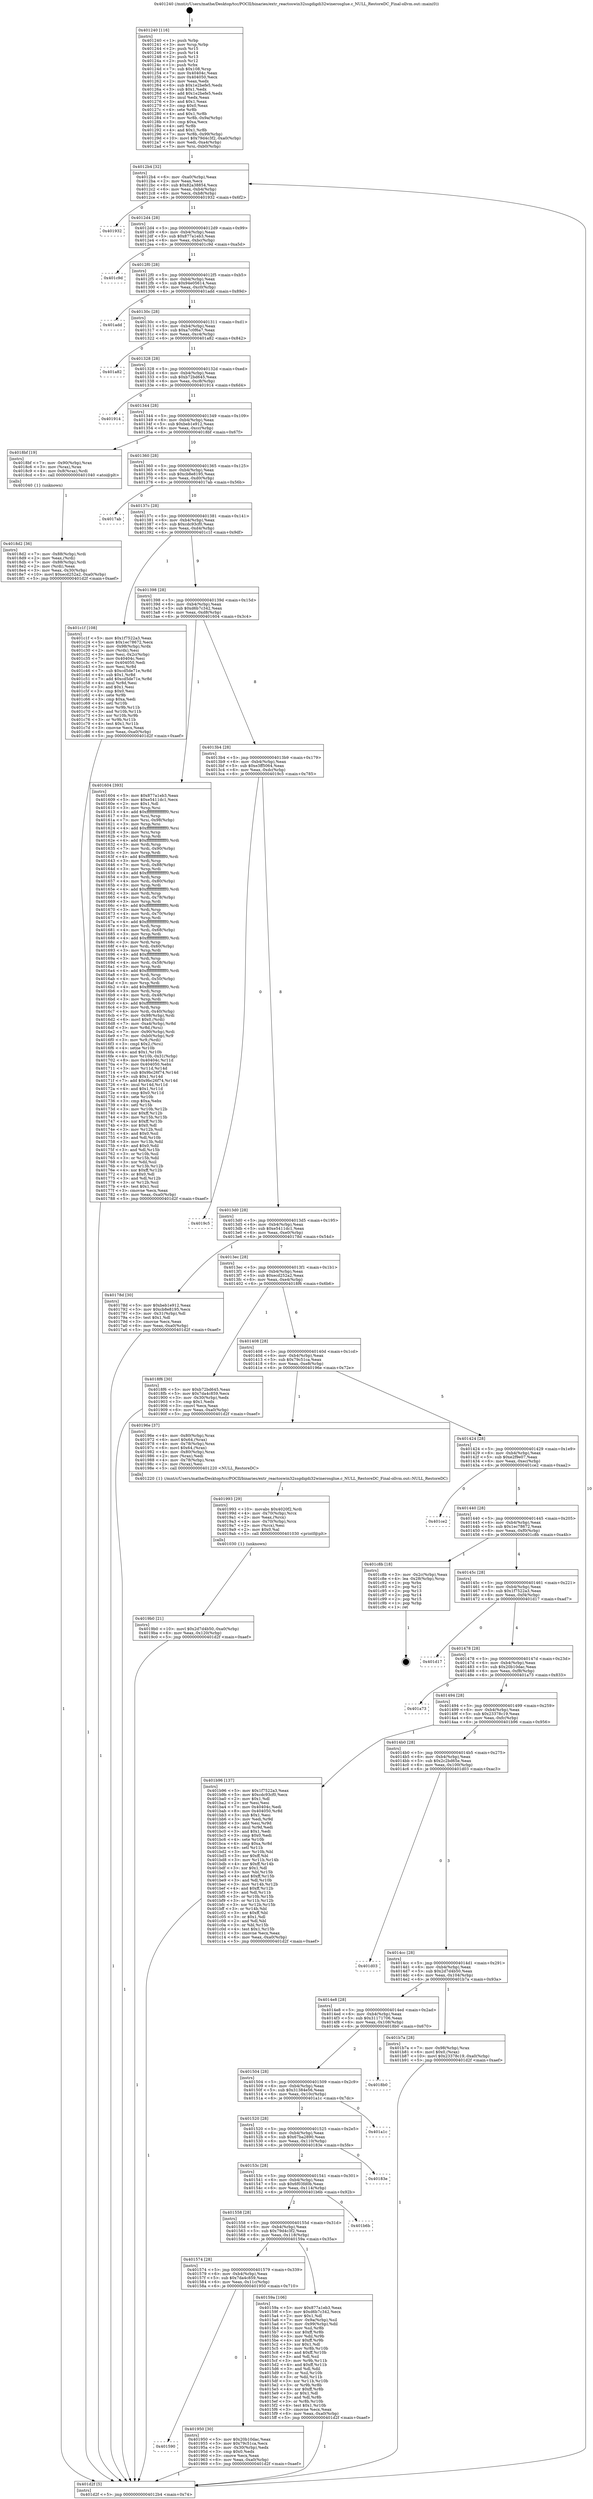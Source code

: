 digraph "0x401240" {
  label = "0x401240 (/mnt/c/Users/mathe/Desktop/tcc/POCII/binaries/extr_reactoswin32ssgdigdi32winerosglue.c_NULL_RestoreDC_Final-ollvm.out::main(0))"
  labelloc = "t"
  node[shape=record]

  Entry [label="",width=0.3,height=0.3,shape=circle,fillcolor=black,style=filled]
  "0x4012b4" [label="{
     0x4012b4 [32]\l
     | [instrs]\l
     &nbsp;&nbsp;0x4012b4 \<+6\>: mov -0xa0(%rbp),%eax\l
     &nbsp;&nbsp;0x4012ba \<+2\>: mov %eax,%ecx\l
     &nbsp;&nbsp;0x4012bc \<+6\>: sub $0x82a38854,%ecx\l
     &nbsp;&nbsp;0x4012c2 \<+6\>: mov %eax,-0xb4(%rbp)\l
     &nbsp;&nbsp;0x4012c8 \<+6\>: mov %ecx,-0xb8(%rbp)\l
     &nbsp;&nbsp;0x4012ce \<+6\>: je 0000000000401932 \<main+0x6f2\>\l
  }"]
  "0x401932" [label="{
     0x401932\l
  }", style=dashed]
  "0x4012d4" [label="{
     0x4012d4 [28]\l
     | [instrs]\l
     &nbsp;&nbsp;0x4012d4 \<+5\>: jmp 00000000004012d9 \<main+0x99\>\l
     &nbsp;&nbsp;0x4012d9 \<+6\>: mov -0xb4(%rbp),%eax\l
     &nbsp;&nbsp;0x4012df \<+5\>: sub $0x877a1eb3,%eax\l
     &nbsp;&nbsp;0x4012e4 \<+6\>: mov %eax,-0xbc(%rbp)\l
     &nbsp;&nbsp;0x4012ea \<+6\>: je 0000000000401c9d \<main+0xa5d\>\l
  }"]
  Exit [label="",width=0.3,height=0.3,shape=circle,fillcolor=black,style=filled,peripheries=2]
  "0x401c9d" [label="{
     0x401c9d\l
  }", style=dashed]
  "0x4012f0" [label="{
     0x4012f0 [28]\l
     | [instrs]\l
     &nbsp;&nbsp;0x4012f0 \<+5\>: jmp 00000000004012f5 \<main+0xb5\>\l
     &nbsp;&nbsp;0x4012f5 \<+6\>: mov -0xb4(%rbp),%eax\l
     &nbsp;&nbsp;0x4012fb \<+5\>: sub $0x94e05614,%eax\l
     &nbsp;&nbsp;0x401300 \<+6\>: mov %eax,-0xc0(%rbp)\l
     &nbsp;&nbsp;0x401306 \<+6\>: je 0000000000401add \<main+0x89d\>\l
  }"]
  "0x4019b0" [label="{
     0x4019b0 [21]\l
     | [instrs]\l
     &nbsp;&nbsp;0x4019b0 \<+10\>: movl $0x2d7d4b50,-0xa0(%rbp)\l
     &nbsp;&nbsp;0x4019ba \<+6\>: mov %eax,-0x120(%rbp)\l
     &nbsp;&nbsp;0x4019c0 \<+5\>: jmp 0000000000401d2f \<main+0xaef\>\l
  }"]
  "0x401add" [label="{
     0x401add\l
  }", style=dashed]
  "0x40130c" [label="{
     0x40130c [28]\l
     | [instrs]\l
     &nbsp;&nbsp;0x40130c \<+5\>: jmp 0000000000401311 \<main+0xd1\>\l
     &nbsp;&nbsp;0x401311 \<+6\>: mov -0xb4(%rbp),%eax\l
     &nbsp;&nbsp;0x401317 \<+5\>: sub $0xa7c0f6a7,%eax\l
     &nbsp;&nbsp;0x40131c \<+6\>: mov %eax,-0xc4(%rbp)\l
     &nbsp;&nbsp;0x401322 \<+6\>: je 0000000000401a82 \<main+0x842\>\l
  }"]
  "0x401993" [label="{
     0x401993 [29]\l
     | [instrs]\l
     &nbsp;&nbsp;0x401993 \<+10\>: movabs $0x4020f2,%rdi\l
     &nbsp;&nbsp;0x40199d \<+4\>: mov -0x70(%rbp),%rcx\l
     &nbsp;&nbsp;0x4019a1 \<+2\>: mov %eax,(%rcx)\l
     &nbsp;&nbsp;0x4019a3 \<+4\>: mov -0x70(%rbp),%rcx\l
     &nbsp;&nbsp;0x4019a7 \<+2\>: mov (%rcx),%esi\l
     &nbsp;&nbsp;0x4019a9 \<+2\>: mov $0x0,%al\l
     &nbsp;&nbsp;0x4019ab \<+5\>: call 0000000000401030 \<printf@plt\>\l
     | [calls]\l
     &nbsp;&nbsp;0x401030 \{1\} (unknown)\l
  }"]
  "0x401a82" [label="{
     0x401a82\l
  }", style=dashed]
  "0x401328" [label="{
     0x401328 [28]\l
     | [instrs]\l
     &nbsp;&nbsp;0x401328 \<+5\>: jmp 000000000040132d \<main+0xed\>\l
     &nbsp;&nbsp;0x40132d \<+6\>: mov -0xb4(%rbp),%eax\l
     &nbsp;&nbsp;0x401333 \<+5\>: sub $0xb72bd645,%eax\l
     &nbsp;&nbsp;0x401338 \<+6\>: mov %eax,-0xc8(%rbp)\l
     &nbsp;&nbsp;0x40133e \<+6\>: je 0000000000401914 \<main+0x6d4\>\l
  }"]
  "0x401590" [label="{
     0x401590\l
  }", style=dashed]
  "0x401914" [label="{
     0x401914\l
  }", style=dashed]
  "0x401344" [label="{
     0x401344 [28]\l
     | [instrs]\l
     &nbsp;&nbsp;0x401344 \<+5\>: jmp 0000000000401349 \<main+0x109\>\l
     &nbsp;&nbsp;0x401349 \<+6\>: mov -0xb4(%rbp),%eax\l
     &nbsp;&nbsp;0x40134f \<+5\>: sub $0xbeb1e912,%eax\l
     &nbsp;&nbsp;0x401354 \<+6\>: mov %eax,-0xcc(%rbp)\l
     &nbsp;&nbsp;0x40135a \<+6\>: je 00000000004018bf \<main+0x67f\>\l
  }"]
  "0x401950" [label="{
     0x401950 [30]\l
     | [instrs]\l
     &nbsp;&nbsp;0x401950 \<+5\>: mov $0x20b10dac,%eax\l
     &nbsp;&nbsp;0x401955 \<+5\>: mov $0x79c51ca,%ecx\l
     &nbsp;&nbsp;0x40195a \<+3\>: mov -0x30(%rbp),%edx\l
     &nbsp;&nbsp;0x40195d \<+3\>: cmp $0x0,%edx\l
     &nbsp;&nbsp;0x401960 \<+3\>: cmove %ecx,%eax\l
     &nbsp;&nbsp;0x401963 \<+6\>: mov %eax,-0xa0(%rbp)\l
     &nbsp;&nbsp;0x401969 \<+5\>: jmp 0000000000401d2f \<main+0xaef\>\l
  }"]
  "0x4018bf" [label="{
     0x4018bf [19]\l
     | [instrs]\l
     &nbsp;&nbsp;0x4018bf \<+7\>: mov -0x90(%rbp),%rax\l
     &nbsp;&nbsp;0x4018c6 \<+3\>: mov (%rax),%rax\l
     &nbsp;&nbsp;0x4018c9 \<+4\>: mov 0x8(%rax),%rdi\l
     &nbsp;&nbsp;0x4018cd \<+5\>: call 0000000000401040 \<atoi@plt\>\l
     | [calls]\l
     &nbsp;&nbsp;0x401040 \{1\} (unknown)\l
  }"]
  "0x401360" [label="{
     0x401360 [28]\l
     | [instrs]\l
     &nbsp;&nbsp;0x401360 \<+5\>: jmp 0000000000401365 \<main+0x125\>\l
     &nbsp;&nbsp;0x401365 \<+6\>: mov -0xb4(%rbp),%eax\l
     &nbsp;&nbsp;0x40136b \<+5\>: sub $0xcb8e8195,%eax\l
     &nbsp;&nbsp;0x401370 \<+6\>: mov %eax,-0xd0(%rbp)\l
     &nbsp;&nbsp;0x401376 \<+6\>: je 00000000004017ab \<main+0x56b\>\l
  }"]
  "0x4018d2" [label="{
     0x4018d2 [36]\l
     | [instrs]\l
     &nbsp;&nbsp;0x4018d2 \<+7\>: mov -0x88(%rbp),%rdi\l
     &nbsp;&nbsp;0x4018d9 \<+2\>: mov %eax,(%rdi)\l
     &nbsp;&nbsp;0x4018db \<+7\>: mov -0x88(%rbp),%rdi\l
     &nbsp;&nbsp;0x4018e2 \<+2\>: mov (%rdi),%eax\l
     &nbsp;&nbsp;0x4018e4 \<+3\>: mov %eax,-0x30(%rbp)\l
     &nbsp;&nbsp;0x4018e7 \<+10\>: movl $0xecd252a2,-0xa0(%rbp)\l
     &nbsp;&nbsp;0x4018f1 \<+5\>: jmp 0000000000401d2f \<main+0xaef\>\l
  }"]
  "0x4017ab" [label="{
     0x4017ab\l
  }", style=dashed]
  "0x40137c" [label="{
     0x40137c [28]\l
     | [instrs]\l
     &nbsp;&nbsp;0x40137c \<+5\>: jmp 0000000000401381 \<main+0x141\>\l
     &nbsp;&nbsp;0x401381 \<+6\>: mov -0xb4(%rbp),%eax\l
     &nbsp;&nbsp;0x401387 \<+5\>: sub $0xcdc93cf0,%eax\l
     &nbsp;&nbsp;0x40138c \<+6\>: mov %eax,-0xd4(%rbp)\l
     &nbsp;&nbsp;0x401392 \<+6\>: je 0000000000401c1f \<main+0x9df\>\l
  }"]
  "0x401240" [label="{
     0x401240 [116]\l
     | [instrs]\l
     &nbsp;&nbsp;0x401240 \<+1\>: push %rbp\l
     &nbsp;&nbsp;0x401241 \<+3\>: mov %rsp,%rbp\l
     &nbsp;&nbsp;0x401244 \<+2\>: push %r15\l
     &nbsp;&nbsp;0x401246 \<+2\>: push %r14\l
     &nbsp;&nbsp;0x401248 \<+2\>: push %r13\l
     &nbsp;&nbsp;0x40124a \<+2\>: push %r12\l
     &nbsp;&nbsp;0x40124c \<+1\>: push %rbx\l
     &nbsp;&nbsp;0x40124d \<+7\>: sub $0x108,%rsp\l
     &nbsp;&nbsp;0x401254 \<+7\>: mov 0x40404c,%eax\l
     &nbsp;&nbsp;0x40125b \<+7\>: mov 0x404050,%ecx\l
     &nbsp;&nbsp;0x401262 \<+2\>: mov %eax,%edx\l
     &nbsp;&nbsp;0x401264 \<+6\>: sub $0x1e2befe5,%edx\l
     &nbsp;&nbsp;0x40126a \<+3\>: sub $0x1,%edx\l
     &nbsp;&nbsp;0x40126d \<+6\>: add $0x1e2befe5,%edx\l
     &nbsp;&nbsp;0x401273 \<+3\>: imul %edx,%eax\l
     &nbsp;&nbsp;0x401276 \<+3\>: and $0x1,%eax\l
     &nbsp;&nbsp;0x401279 \<+3\>: cmp $0x0,%eax\l
     &nbsp;&nbsp;0x40127c \<+4\>: sete %r8b\l
     &nbsp;&nbsp;0x401280 \<+4\>: and $0x1,%r8b\l
     &nbsp;&nbsp;0x401284 \<+7\>: mov %r8b,-0x9a(%rbp)\l
     &nbsp;&nbsp;0x40128b \<+3\>: cmp $0xa,%ecx\l
     &nbsp;&nbsp;0x40128e \<+4\>: setl %r8b\l
     &nbsp;&nbsp;0x401292 \<+4\>: and $0x1,%r8b\l
     &nbsp;&nbsp;0x401296 \<+7\>: mov %r8b,-0x99(%rbp)\l
     &nbsp;&nbsp;0x40129d \<+10\>: movl $0x79d4c3f2,-0xa0(%rbp)\l
     &nbsp;&nbsp;0x4012a7 \<+6\>: mov %edi,-0xa4(%rbp)\l
     &nbsp;&nbsp;0x4012ad \<+7\>: mov %rsi,-0xb0(%rbp)\l
  }"]
  "0x401c1f" [label="{
     0x401c1f [108]\l
     | [instrs]\l
     &nbsp;&nbsp;0x401c1f \<+5\>: mov $0x1f7522a3,%eax\l
     &nbsp;&nbsp;0x401c24 \<+5\>: mov $0x1ec78672,%ecx\l
     &nbsp;&nbsp;0x401c29 \<+7\>: mov -0x98(%rbp),%rdx\l
     &nbsp;&nbsp;0x401c30 \<+2\>: mov (%rdx),%esi\l
     &nbsp;&nbsp;0x401c32 \<+3\>: mov %esi,-0x2c(%rbp)\l
     &nbsp;&nbsp;0x401c35 \<+7\>: mov 0x40404c,%esi\l
     &nbsp;&nbsp;0x401c3c \<+7\>: mov 0x404050,%edi\l
     &nbsp;&nbsp;0x401c43 \<+3\>: mov %esi,%r8d\l
     &nbsp;&nbsp;0x401c46 \<+7\>: sub $0xcd5de71e,%r8d\l
     &nbsp;&nbsp;0x401c4d \<+4\>: sub $0x1,%r8d\l
     &nbsp;&nbsp;0x401c51 \<+7\>: add $0xcd5de71e,%r8d\l
     &nbsp;&nbsp;0x401c58 \<+4\>: imul %r8d,%esi\l
     &nbsp;&nbsp;0x401c5c \<+3\>: and $0x1,%esi\l
     &nbsp;&nbsp;0x401c5f \<+3\>: cmp $0x0,%esi\l
     &nbsp;&nbsp;0x401c62 \<+4\>: sete %r9b\l
     &nbsp;&nbsp;0x401c66 \<+3\>: cmp $0xa,%edi\l
     &nbsp;&nbsp;0x401c69 \<+4\>: setl %r10b\l
     &nbsp;&nbsp;0x401c6d \<+3\>: mov %r9b,%r11b\l
     &nbsp;&nbsp;0x401c70 \<+3\>: and %r10b,%r11b\l
     &nbsp;&nbsp;0x401c73 \<+3\>: xor %r10b,%r9b\l
     &nbsp;&nbsp;0x401c76 \<+3\>: or %r9b,%r11b\l
     &nbsp;&nbsp;0x401c79 \<+4\>: test $0x1,%r11b\l
     &nbsp;&nbsp;0x401c7d \<+3\>: cmovne %ecx,%eax\l
     &nbsp;&nbsp;0x401c80 \<+6\>: mov %eax,-0xa0(%rbp)\l
     &nbsp;&nbsp;0x401c86 \<+5\>: jmp 0000000000401d2f \<main+0xaef\>\l
  }"]
  "0x401398" [label="{
     0x401398 [28]\l
     | [instrs]\l
     &nbsp;&nbsp;0x401398 \<+5\>: jmp 000000000040139d \<main+0x15d\>\l
     &nbsp;&nbsp;0x40139d \<+6\>: mov -0xb4(%rbp),%eax\l
     &nbsp;&nbsp;0x4013a3 \<+5\>: sub $0xd6b7c342,%eax\l
     &nbsp;&nbsp;0x4013a8 \<+6\>: mov %eax,-0xd8(%rbp)\l
     &nbsp;&nbsp;0x4013ae \<+6\>: je 0000000000401604 \<main+0x3c4\>\l
  }"]
  "0x401d2f" [label="{
     0x401d2f [5]\l
     | [instrs]\l
     &nbsp;&nbsp;0x401d2f \<+5\>: jmp 00000000004012b4 \<main+0x74\>\l
  }"]
  "0x401604" [label="{
     0x401604 [393]\l
     | [instrs]\l
     &nbsp;&nbsp;0x401604 \<+5\>: mov $0x877a1eb3,%eax\l
     &nbsp;&nbsp;0x401609 \<+5\>: mov $0xe5411dc1,%ecx\l
     &nbsp;&nbsp;0x40160e \<+2\>: mov $0x1,%dl\l
     &nbsp;&nbsp;0x401610 \<+3\>: mov %rsp,%rsi\l
     &nbsp;&nbsp;0x401613 \<+4\>: add $0xfffffffffffffff0,%rsi\l
     &nbsp;&nbsp;0x401617 \<+3\>: mov %rsi,%rsp\l
     &nbsp;&nbsp;0x40161a \<+7\>: mov %rsi,-0x98(%rbp)\l
     &nbsp;&nbsp;0x401621 \<+3\>: mov %rsp,%rsi\l
     &nbsp;&nbsp;0x401624 \<+4\>: add $0xfffffffffffffff0,%rsi\l
     &nbsp;&nbsp;0x401628 \<+3\>: mov %rsi,%rsp\l
     &nbsp;&nbsp;0x40162b \<+3\>: mov %rsp,%rdi\l
     &nbsp;&nbsp;0x40162e \<+4\>: add $0xfffffffffffffff0,%rdi\l
     &nbsp;&nbsp;0x401632 \<+3\>: mov %rdi,%rsp\l
     &nbsp;&nbsp;0x401635 \<+7\>: mov %rdi,-0x90(%rbp)\l
     &nbsp;&nbsp;0x40163c \<+3\>: mov %rsp,%rdi\l
     &nbsp;&nbsp;0x40163f \<+4\>: add $0xfffffffffffffff0,%rdi\l
     &nbsp;&nbsp;0x401643 \<+3\>: mov %rdi,%rsp\l
     &nbsp;&nbsp;0x401646 \<+7\>: mov %rdi,-0x88(%rbp)\l
     &nbsp;&nbsp;0x40164d \<+3\>: mov %rsp,%rdi\l
     &nbsp;&nbsp;0x401650 \<+4\>: add $0xfffffffffffffff0,%rdi\l
     &nbsp;&nbsp;0x401654 \<+3\>: mov %rdi,%rsp\l
     &nbsp;&nbsp;0x401657 \<+4\>: mov %rdi,-0x80(%rbp)\l
     &nbsp;&nbsp;0x40165b \<+3\>: mov %rsp,%rdi\l
     &nbsp;&nbsp;0x40165e \<+4\>: add $0xfffffffffffffff0,%rdi\l
     &nbsp;&nbsp;0x401662 \<+3\>: mov %rdi,%rsp\l
     &nbsp;&nbsp;0x401665 \<+4\>: mov %rdi,-0x78(%rbp)\l
     &nbsp;&nbsp;0x401669 \<+3\>: mov %rsp,%rdi\l
     &nbsp;&nbsp;0x40166c \<+4\>: add $0xfffffffffffffff0,%rdi\l
     &nbsp;&nbsp;0x401670 \<+3\>: mov %rdi,%rsp\l
     &nbsp;&nbsp;0x401673 \<+4\>: mov %rdi,-0x70(%rbp)\l
     &nbsp;&nbsp;0x401677 \<+3\>: mov %rsp,%rdi\l
     &nbsp;&nbsp;0x40167a \<+4\>: add $0xfffffffffffffff0,%rdi\l
     &nbsp;&nbsp;0x40167e \<+3\>: mov %rdi,%rsp\l
     &nbsp;&nbsp;0x401681 \<+4\>: mov %rdi,-0x68(%rbp)\l
     &nbsp;&nbsp;0x401685 \<+3\>: mov %rsp,%rdi\l
     &nbsp;&nbsp;0x401688 \<+4\>: add $0xfffffffffffffff0,%rdi\l
     &nbsp;&nbsp;0x40168c \<+3\>: mov %rdi,%rsp\l
     &nbsp;&nbsp;0x40168f \<+4\>: mov %rdi,-0x60(%rbp)\l
     &nbsp;&nbsp;0x401693 \<+3\>: mov %rsp,%rdi\l
     &nbsp;&nbsp;0x401696 \<+4\>: add $0xfffffffffffffff0,%rdi\l
     &nbsp;&nbsp;0x40169a \<+3\>: mov %rdi,%rsp\l
     &nbsp;&nbsp;0x40169d \<+4\>: mov %rdi,-0x58(%rbp)\l
     &nbsp;&nbsp;0x4016a1 \<+3\>: mov %rsp,%rdi\l
     &nbsp;&nbsp;0x4016a4 \<+4\>: add $0xfffffffffffffff0,%rdi\l
     &nbsp;&nbsp;0x4016a8 \<+3\>: mov %rdi,%rsp\l
     &nbsp;&nbsp;0x4016ab \<+4\>: mov %rdi,-0x50(%rbp)\l
     &nbsp;&nbsp;0x4016af \<+3\>: mov %rsp,%rdi\l
     &nbsp;&nbsp;0x4016b2 \<+4\>: add $0xfffffffffffffff0,%rdi\l
     &nbsp;&nbsp;0x4016b6 \<+3\>: mov %rdi,%rsp\l
     &nbsp;&nbsp;0x4016b9 \<+4\>: mov %rdi,-0x48(%rbp)\l
     &nbsp;&nbsp;0x4016bd \<+3\>: mov %rsp,%rdi\l
     &nbsp;&nbsp;0x4016c0 \<+4\>: add $0xfffffffffffffff0,%rdi\l
     &nbsp;&nbsp;0x4016c4 \<+3\>: mov %rdi,%rsp\l
     &nbsp;&nbsp;0x4016c7 \<+4\>: mov %rdi,-0x40(%rbp)\l
     &nbsp;&nbsp;0x4016cb \<+7\>: mov -0x98(%rbp),%rdi\l
     &nbsp;&nbsp;0x4016d2 \<+6\>: movl $0x0,(%rdi)\l
     &nbsp;&nbsp;0x4016d8 \<+7\>: mov -0xa4(%rbp),%r8d\l
     &nbsp;&nbsp;0x4016df \<+3\>: mov %r8d,(%rsi)\l
     &nbsp;&nbsp;0x4016e2 \<+7\>: mov -0x90(%rbp),%rdi\l
     &nbsp;&nbsp;0x4016e9 \<+7\>: mov -0xb0(%rbp),%r9\l
     &nbsp;&nbsp;0x4016f0 \<+3\>: mov %r9,(%rdi)\l
     &nbsp;&nbsp;0x4016f3 \<+3\>: cmpl $0x2,(%rsi)\l
     &nbsp;&nbsp;0x4016f6 \<+4\>: setne %r10b\l
     &nbsp;&nbsp;0x4016fa \<+4\>: and $0x1,%r10b\l
     &nbsp;&nbsp;0x4016fe \<+4\>: mov %r10b,-0x31(%rbp)\l
     &nbsp;&nbsp;0x401702 \<+8\>: mov 0x40404c,%r11d\l
     &nbsp;&nbsp;0x40170a \<+7\>: mov 0x404050,%ebx\l
     &nbsp;&nbsp;0x401711 \<+3\>: mov %r11d,%r14d\l
     &nbsp;&nbsp;0x401714 \<+7\>: sub $0x9bc26f74,%r14d\l
     &nbsp;&nbsp;0x40171b \<+4\>: sub $0x1,%r14d\l
     &nbsp;&nbsp;0x40171f \<+7\>: add $0x9bc26f74,%r14d\l
     &nbsp;&nbsp;0x401726 \<+4\>: imul %r14d,%r11d\l
     &nbsp;&nbsp;0x40172a \<+4\>: and $0x1,%r11d\l
     &nbsp;&nbsp;0x40172e \<+4\>: cmp $0x0,%r11d\l
     &nbsp;&nbsp;0x401732 \<+4\>: sete %r10b\l
     &nbsp;&nbsp;0x401736 \<+3\>: cmp $0xa,%ebx\l
     &nbsp;&nbsp;0x401739 \<+4\>: setl %r15b\l
     &nbsp;&nbsp;0x40173d \<+3\>: mov %r10b,%r12b\l
     &nbsp;&nbsp;0x401740 \<+4\>: xor $0xff,%r12b\l
     &nbsp;&nbsp;0x401744 \<+3\>: mov %r15b,%r13b\l
     &nbsp;&nbsp;0x401747 \<+4\>: xor $0xff,%r13b\l
     &nbsp;&nbsp;0x40174b \<+3\>: xor $0x0,%dl\l
     &nbsp;&nbsp;0x40174e \<+3\>: mov %r12b,%sil\l
     &nbsp;&nbsp;0x401751 \<+4\>: and $0x0,%sil\l
     &nbsp;&nbsp;0x401755 \<+3\>: and %dl,%r10b\l
     &nbsp;&nbsp;0x401758 \<+3\>: mov %r13b,%dil\l
     &nbsp;&nbsp;0x40175b \<+4\>: and $0x0,%dil\l
     &nbsp;&nbsp;0x40175f \<+3\>: and %dl,%r15b\l
     &nbsp;&nbsp;0x401762 \<+3\>: or %r10b,%sil\l
     &nbsp;&nbsp;0x401765 \<+3\>: or %r15b,%dil\l
     &nbsp;&nbsp;0x401768 \<+3\>: xor %dil,%sil\l
     &nbsp;&nbsp;0x40176b \<+3\>: or %r13b,%r12b\l
     &nbsp;&nbsp;0x40176e \<+4\>: xor $0xff,%r12b\l
     &nbsp;&nbsp;0x401772 \<+3\>: or $0x0,%dl\l
     &nbsp;&nbsp;0x401775 \<+3\>: and %dl,%r12b\l
     &nbsp;&nbsp;0x401778 \<+3\>: or %r12b,%sil\l
     &nbsp;&nbsp;0x40177b \<+4\>: test $0x1,%sil\l
     &nbsp;&nbsp;0x40177f \<+3\>: cmovne %ecx,%eax\l
     &nbsp;&nbsp;0x401782 \<+6\>: mov %eax,-0xa0(%rbp)\l
     &nbsp;&nbsp;0x401788 \<+5\>: jmp 0000000000401d2f \<main+0xaef\>\l
  }"]
  "0x4013b4" [label="{
     0x4013b4 [28]\l
     | [instrs]\l
     &nbsp;&nbsp;0x4013b4 \<+5\>: jmp 00000000004013b9 \<main+0x179\>\l
     &nbsp;&nbsp;0x4013b9 \<+6\>: mov -0xb4(%rbp),%eax\l
     &nbsp;&nbsp;0x4013bf \<+5\>: sub $0xe3ff5064,%eax\l
     &nbsp;&nbsp;0x4013c4 \<+6\>: mov %eax,-0xdc(%rbp)\l
     &nbsp;&nbsp;0x4013ca \<+6\>: je 00000000004019c5 \<main+0x785\>\l
  }"]
  "0x401574" [label="{
     0x401574 [28]\l
     | [instrs]\l
     &nbsp;&nbsp;0x401574 \<+5\>: jmp 0000000000401579 \<main+0x339\>\l
     &nbsp;&nbsp;0x401579 \<+6\>: mov -0xb4(%rbp),%eax\l
     &nbsp;&nbsp;0x40157f \<+5\>: sub $0x7da4c859,%eax\l
     &nbsp;&nbsp;0x401584 \<+6\>: mov %eax,-0x11c(%rbp)\l
     &nbsp;&nbsp;0x40158a \<+6\>: je 0000000000401950 \<main+0x710\>\l
  }"]
  "0x4019c5" [label="{
     0x4019c5\l
  }", style=dashed]
  "0x4013d0" [label="{
     0x4013d0 [28]\l
     | [instrs]\l
     &nbsp;&nbsp;0x4013d0 \<+5\>: jmp 00000000004013d5 \<main+0x195\>\l
     &nbsp;&nbsp;0x4013d5 \<+6\>: mov -0xb4(%rbp),%eax\l
     &nbsp;&nbsp;0x4013db \<+5\>: sub $0xe5411dc1,%eax\l
     &nbsp;&nbsp;0x4013e0 \<+6\>: mov %eax,-0xe0(%rbp)\l
     &nbsp;&nbsp;0x4013e6 \<+6\>: je 000000000040178d \<main+0x54d\>\l
  }"]
  "0x40159a" [label="{
     0x40159a [106]\l
     | [instrs]\l
     &nbsp;&nbsp;0x40159a \<+5\>: mov $0x877a1eb3,%eax\l
     &nbsp;&nbsp;0x40159f \<+5\>: mov $0xd6b7c342,%ecx\l
     &nbsp;&nbsp;0x4015a4 \<+2\>: mov $0x1,%dl\l
     &nbsp;&nbsp;0x4015a6 \<+7\>: mov -0x9a(%rbp),%sil\l
     &nbsp;&nbsp;0x4015ad \<+7\>: mov -0x99(%rbp),%dil\l
     &nbsp;&nbsp;0x4015b4 \<+3\>: mov %sil,%r8b\l
     &nbsp;&nbsp;0x4015b7 \<+4\>: xor $0xff,%r8b\l
     &nbsp;&nbsp;0x4015bb \<+3\>: mov %dil,%r9b\l
     &nbsp;&nbsp;0x4015be \<+4\>: xor $0xff,%r9b\l
     &nbsp;&nbsp;0x4015c2 \<+3\>: xor $0x1,%dl\l
     &nbsp;&nbsp;0x4015c5 \<+3\>: mov %r8b,%r10b\l
     &nbsp;&nbsp;0x4015c8 \<+4\>: and $0xff,%r10b\l
     &nbsp;&nbsp;0x4015cc \<+3\>: and %dl,%sil\l
     &nbsp;&nbsp;0x4015cf \<+3\>: mov %r9b,%r11b\l
     &nbsp;&nbsp;0x4015d2 \<+4\>: and $0xff,%r11b\l
     &nbsp;&nbsp;0x4015d6 \<+3\>: and %dl,%dil\l
     &nbsp;&nbsp;0x4015d9 \<+3\>: or %sil,%r10b\l
     &nbsp;&nbsp;0x4015dc \<+3\>: or %dil,%r11b\l
     &nbsp;&nbsp;0x4015df \<+3\>: xor %r11b,%r10b\l
     &nbsp;&nbsp;0x4015e2 \<+3\>: or %r9b,%r8b\l
     &nbsp;&nbsp;0x4015e5 \<+4\>: xor $0xff,%r8b\l
     &nbsp;&nbsp;0x4015e9 \<+3\>: or $0x1,%dl\l
     &nbsp;&nbsp;0x4015ec \<+3\>: and %dl,%r8b\l
     &nbsp;&nbsp;0x4015ef \<+3\>: or %r8b,%r10b\l
     &nbsp;&nbsp;0x4015f2 \<+4\>: test $0x1,%r10b\l
     &nbsp;&nbsp;0x4015f6 \<+3\>: cmovne %ecx,%eax\l
     &nbsp;&nbsp;0x4015f9 \<+6\>: mov %eax,-0xa0(%rbp)\l
     &nbsp;&nbsp;0x4015ff \<+5\>: jmp 0000000000401d2f \<main+0xaef\>\l
  }"]
  "0x40178d" [label="{
     0x40178d [30]\l
     | [instrs]\l
     &nbsp;&nbsp;0x40178d \<+5\>: mov $0xbeb1e912,%eax\l
     &nbsp;&nbsp;0x401792 \<+5\>: mov $0xcb8e8195,%ecx\l
     &nbsp;&nbsp;0x401797 \<+3\>: mov -0x31(%rbp),%dl\l
     &nbsp;&nbsp;0x40179a \<+3\>: test $0x1,%dl\l
     &nbsp;&nbsp;0x40179d \<+3\>: cmovne %ecx,%eax\l
     &nbsp;&nbsp;0x4017a0 \<+6\>: mov %eax,-0xa0(%rbp)\l
     &nbsp;&nbsp;0x4017a6 \<+5\>: jmp 0000000000401d2f \<main+0xaef\>\l
  }"]
  "0x4013ec" [label="{
     0x4013ec [28]\l
     | [instrs]\l
     &nbsp;&nbsp;0x4013ec \<+5\>: jmp 00000000004013f1 \<main+0x1b1\>\l
     &nbsp;&nbsp;0x4013f1 \<+6\>: mov -0xb4(%rbp),%eax\l
     &nbsp;&nbsp;0x4013f7 \<+5\>: sub $0xecd252a2,%eax\l
     &nbsp;&nbsp;0x4013fc \<+6\>: mov %eax,-0xe4(%rbp)\l
     &nbsp;&nbsp;0x401402 \<+6\>: je 00000000004018f6 \<main+0x6b6\>\l
  }"]
  "0x401558" [label="{
     0x401558 [28]\l
     | [instrs]\l
     &nbsp;&nbsp;0x401558 \<+5\>: jmp 000000000040155d \<main+0x31d\>\l
     &nbsp;&nbsp;0x40155d \<+6\>: mov -0xb4(%rbp),%eax\l
     &nbsp;&nbsp;0x401563 \<+5\>: sub $0x79d4c3f2,%eax\l
     &nbsp;&nbsp;0x401568 \<+6\>: mov %eax,-0x118(%rbp)\l
     &nbsp;&nbsp;0x40156e \<+6\>: je 000000000040159a \<main+0x35a\>\l
  }"]
  "0x4018f6" [label="{
     0x4018f6 [30]\l
     | [instrs]\l
     &nbsp;&nbsp;0x4018f6 \<+5\>: mov $0xb72bd645,%eax\l
     &nbsp;&nbsp;0x4018fb \<+5\>: mov $0x7da4c859,%ecx\l
     &nbsp;&nbsp;0x401900 \<+3\>: mov -0x30(%rbp),%edx\l
     &nbsp;&nbsp;0x401903 \<+3\>: cmp $0x1,%edx\l
     &nbsp;&nbsp;0x401906 \<+3\>: cmovl %ecx,%eax\l
     &nbsp;&nbsp;0x401909 \<+6\>: mov %eax,-0xa0(%rbp)\l
     &nbsp;&nbsp;0x40190f \<+5\>: jmp 0000000000401d2f \<main+0xaef\>\l
  }"]
  "0x401408" [label="{
     0x401408 [28]\l
     | [instrs]\l
     &nbsp;&nbsp;0x401408 \<+5\>: jmp 000000000040140d \<main+0x1cd\>\l
     &nbsp;&nbsp;0x40140d \<+6\>: mov -0xb4(%rbp),%eax\l
     &nbsp;&nbsp;0x401413 \<+5\>: sub $0x79c51ca,%eax\l
     &nbsp;&nbsp;0x401418 \<+6\>: mov %eax,-0xe8(%rbp)\l
     &nbsp;&nbsp;0x40141e \<+6\>: je 000000000040196e \<main+0x72e\>\l
  }"]
  "0x401b6b" [label="{
     0x401b6b\l
  }", style=dashed]
  "0x40196e" [label="{
     0x40196e [37]\l
     | [instrs]\l
     &nbsp;&nbsp;0x40196e \<+4\>: mov -0x80(%rbp),%rax\l
     &nbsp;&nbsp;0x401972 \<+6\>: movl $0x64,(%rax)\l
     &nbsp;&nbsp;0x401978 \<+4\>: mov -0x78(%rbp),%rax\l
     &nbsp;&nbsp;0x40197c \<+6\>: movl $0x64,(%rax)\l
     &nbsp;&nbsp;0x401982 \<+4\>: mov -0x80(%rbp),%rax\l
     &nbsp;&nbsp;0x401986 \<+2\>: mov (%rax),%edi\l
     &nbsp;&nbsp;0x401988 \<+4\>: mov -0x78(%rbp),%rax\l
     &nbsp;&nbsp;0x40198c \<+2\>: mov (%rax),%esi\l
     &nbsp;&nbsp;0x40198e \<+5\>: call 0000000000401220 \<NULL_RestoreDC\>\l
     | [calls]\l
     &nbsp;&nbsp;0x401220 \{1\} (/mnt/c/Users/mathe/Desktop/tcc/POCII/binaries/extr_reactoswin32ssgdigdi32winerosglue.c_NULL_RestoreDC_Final-ollvm.out::NULL_RestoreDC)\l
  }"]
  "0x401424" [label="{
     0x401424 [28]\l
     | [instrs]\l
     &nbsp;&nbsp;0x401424 \<+5\>: jmp 0000000000401429 \<main+0x1e9\>\l
     &nbsp;&nbsp;0x401429 \<+6\>: mov -0xb4(%rbp),%eax\l
     &nbsp;&nbsp;0x40142f \<+5\>: sub $0xe2f9e07,%eax\l
     &nbsp;&nbsp;0x401434 \<+6\>: mov %eax,-0xec(%rbp)\l
     &nbsp;&nbsp;0x40143a \<+6\>: je 0000000000401ce2 \<main+0xaa2\>\l
  }"]
  "0x40153c" [label="{
     0x40153c [28]\l
     | [instrs]\l
     &nbsp;&nbsp;0x40153c \<+5\>: jmp 0000000000401541 \<main+0x301\>\l
     &nbsp;&nbsp;0x401541 \<+6\>: mov -0xb4(%rbp),%eax\l
     &nbsp;&nbsp;0x401547 \<+5\>: sub $0x6f03fd0b,%eax\l
     &nbsp;&nbsp;0x40154c \<+6\>: mov %eax,-0x114(%rbp)\l
     &nbsp;&nbsp;0x401552 \<+6\>: je 0000000000401b6b \<main+0x92b\>\l
  }"]
  "0x401ce2" [label="{
     0x401ce2\l
  }", style=dashed]
  "0x401440" [label="{
     0x401440 [28]\l
     | [instrs]\l
     &nbsp;&nbsp;0x401440 \<+5\>: jmp 0000000000401445 \<main+0x205\>\l
     &nbsp;&nbsp;0x401445 \<+6\>: mov -0xb4(%rbp),%eax\l
     &nbsp;&nbsp;0x40144b \<+5\>: sub $0x1ec78672,%eax\l
     &nbsp;&nbsp;0x401450 \<+6\>: mov %eax,-0xf0(%rbp)\l
     &nbsp;&nbsp;0x401456 \<+6\>: je 0000000000401c8b \<main+0xa4b\>\l
  }"]
  "0x40183e" [label="{
     0x40183e\l
  }", style=dashed]
  "0x401c8b" [label="{
     0x401c8b [18]\l
     | [instrs]\l
     &nbsp;&nbsp;0x401c8b \<+3\>: mov -0x2c(%rbp),%eax\l
     &nbsp;&nbsp;0x401c8e \<+4\>: lea -0x28(%rbp),%rsp\l
     &nbsp;&nbsp;0x401c92 \<+1\>: pop %rbx\l
     &nbsp;&nbsp;0x401c93 \<+2\>: pop %r12\l
     &nbsp;&nbsp;0x401c95 \<+2\>: pop %r13\l
     &nbsp;&nbsp;0x401c97 \<+2\>: pop %r14\l
     &nbsp;&nbsp;0x401c99 \<+2\>: pop %r15\l
     &nbsp;&nbsp;0x401c9b \<+1\>: pop %rbp\l
     &nbsp;&nbsp;0x401c9c \<+1\>: ret\l
  }"]
  "0x40145c" [label="{
     0x40145c [28]\l
     | [instrs]\l
     &nbsp;&nbsp;0x40145c \<+5\>: jmp 0000000000401461 \<main+0x221\>\l
     &nbsp;&nbsp;0x401461 \<+6\>: mov -0xb4(%rbp),%eax\l
     &nbsp;&nbsp;0x401467 \<+5\>: sub $0x1f7522a3,%eax\l
     &nbsp;&nbsp;0x40146c \<+6\>: mov %eax,-0xf4(%rbp)\l
     &nbsp;&nbsp;0x401472 \<+6\>: je 0000000000401d17 \<main+0xad7\>\l
  }"]
  "0x401520" [label="{
     0x401520 [28]\l
     | [instrs]\l
     &nbsp;&nbsp;0x401520 \<+5\>: jmp 0000000000401525 \<main+0x2e5\>\l
     &nbsp;&nbsp;0x401525 \<+6\>: mov -0xb4(%rbp),%eax\l
     &nbsp;&nbsp;0x40152b \<+5\>: sub $0x67ba2890,%eax\l
     &nbsp;&nbsp;0x401530 \<+6\>: mov %eax,-0x110(%rbp)\l
     &nbsp;&nbsp;0x401536 \<+6\>: je 000000000040183e \<main+0x5fe\>\l
  }"]
  "0x401d17" [label="{
     0x401d17\l
  }", style=dashed]
  "0x401478" [label="{
     0x401478 [28]\l
     | [instrs]\l
     &nbsp;&nbsp;0x401478 \<+5\>: jmp 000000000040147d \<main+0x23d\>\l
     &nbsp;&nbsp;0x40147d \<+6\>: mov -0xb4(%rbp),%eax\l
     &nbsp;&nbsp;0x401483 \<+5\>: sub $0x20b10dac,%eax\l
     &nbsp;&nbsp;0x401488 \<+6\>: mov %eax,-0xf8(%rbp)\l
     &nbsp;&nbsp;0x40148e \<+6\>: je 0000000000401a73 \<main+0x833\>\l
  }"]
  "0x401a1c" [label="{
     0x401a1c\l
  }", style=dashed]
  "0x401a73" [label="{
     0x401a73\l
  }", style=dashed]
  "0x401494" [label="{
     0x401494 [28]\l
     | [instrs]\l
     &nbsp;&nbsp;0x401494 \<+5\>: jmp 0000000000401499 \<main+0x259\>\l
     &nbsp;&nbsp;0x401499 \<+6\>: mov -0xb4(%rbp),%eax\l
     &nbsp;&nbsp;0x40149f \<+5\>: sub $0x23378c19,%eax\l
     &nbsp;&nbsp;0x4014a4 \<+6\>: mov %eax,-0xfc(%rbp)\l
     &nbsp;&nbsp;0x4014aa \<+6\>: je 0000000000401b96 \<main+0x956\>\l
  }"]
  "0x401504" [label="{
     0x401504 [28]\l
     | [instrs]\l
     &nbsp;&nbsp;0x401504 \<+5\>: jmp 0000000000401509 \<main+0x2c9\>\l
     &nbsp;&nbsp;0x401509 \<+6\>: mov -0xb4(%rbp),%eax\l
     &nbsp;&nbsp;0x40150f \<+5\>: sub $0x31384e56,%eax\l
     &nbsp;&nbsp;0x401514 \<+6\>: mov %eax,-0x10c(%rbp)\l
     &nbsp;&nbsp;0x40151a \<+6\>: je 0000000000401a1c \<main+0x7dc\>\l
  }"]
  "0x401b96" [label="{
     0x401b96 [137]\l
     | [instrs]\l
     &nbsp;&nbsp;0x401b96 \<+5\>: mov $0x1f7522a3,%eax\l
     &nbsp;&nbsp;0x401b9b \<+5\>: mov $0xcdc93cf0,%ecx\l
     &nbsp;&nbsp;0x401ba0 \<+2\>: mov $0x1,%dl\l
     &nbsp;&nbsp;0x401ba2 \<+2\>: xor %esi,%esi\l
     &nbsp;&nbsp;0x401ba4 \<+7\>: mov 0x40404c,%edi\l
     &nbsp;&nbsp;0x401bab \<+8\>: mov 0x404050,%r8d\l
     &nbsp;&nbsp;0x401bb3 \<+3\>: sub $0x1,%esi\l
     &nbsp;&nbsp;0x401bb6 \<+3\>: mov %edi,%r9d\l
     &nbsp;&nbsp;0x401bb9 \<+3\>: add %esi,%r9d\l
     &nbsp;&nbsp;0x401bbc \<+4\>: imul %r9d,%edi\l
     &nbsp;&nbsp;0x401bc0 \<+3\>: and $0x1,%edi\l
     &nbsp;&nbsp;0x401bc3 \<+3\>: cmp $0x0,%edi\l
     &nbsp;&nbsp;0x401bc6 \<+4\>: sete %r10b\l
     &nbsp;&nbsp;0x401bca \<+4\>: cmp $0xa,%r8d\l
     &nbsp;&nbsp;0x401bce \<+4\>: setl %r11b\l
     &nbsp;&nbsp;0x401bd2 \<+3\>: mov %r10b,%bl\l
     &nbsp;&nbsp;0x401bd5 \<+3\>: xor $0xff,%bl\l
     &nbsp;&nbsp;0x401bd8 \<+3\>: mov %r11b,%r14b\l
     &nbsp;&nbsp;0x401bdb \<+4\>: xor $0xff,%r14b\l
     &nbsp;&nbsp;0x401bdf \<+3\>: xor $0x1,%dl\l
     &nbsp;&nbsp;0x401be2 \<+3\>: mov %bl,%r15b\l
     &nbsp;&nbsp;0x401be5 \<+4\>: and $0xff,%r15b\l
     &nbsp;&nbsp;0x401be9 \<+3\>: and %dl,%r10b\l
     &nbsp;&nbsp;0x401bec \<+3\>: mov %r14b,%r12b\l
     &nbsp;&nbsp;0x401bef \<+4\>: and $0xff,%r12b\l
     &nbsp;&nbsp;0x401bf3 \<+3\>: and %dl,%r11b\l
     &nbsp;&nbsp;0x401bf6 \<+3\>: or %r10b,%r15b\l
     &nbsp;&nbsp;0x401bf9 \<+3\>: or %r11b,%r12b\l
     &nbsp;&nbsp;0x401bfc \<+3\>: xor %r12b,%r15b\l
     &nbsp;&nbsp;0x401bff \<+3\>: or %r14b,%bl\l
     &nbsp;&nbsp;0x401c02 \<+3\>: xor $0xff,%bl\l
     &nbsp;&nbsp;0x401c05 \<+3\>: or $0x1,%dl\l
     &nbsp;&nbsp;0x401c08 \<+2\>: and %dl,%bl\l
     &nbsp;&nbsp;0x401c0a \<+3\>: or %bl,%r15b\l
     &nbsp;&nbsp;0x401c0d \<+4\>: test $0x1,%r15b\l
     &nbsp;&nbsp;0x401c11 \<+3\>: cmovne %ecx,%eax\l
     &nbsp;&nbsp;0x401c14 \<+6\>: mov %eax,-0xa0(%rbp)\l
     &nbsp;&nbsp;0x401c1a \<+5\>: jmp 0000000000401d2f \<main+0xaef\>\l
  }"]
  "0x4014b0" [label="{
     0x4014b0 [28]\l
     | [instrs]\l
     &nbsp;&nbsp;0x4014b0 \<+5\>: jmp 00000000004014b5 \<main+0x275\>\l
     &nbsp;&nbsp;0x4014b5 \<+6\>: mov -0xb4(%rbp),%eax\l
     &nbsp;&nbsp;0x4014bb \<+5\>: sub $0x2c2bd65e,%eax\l
     &nbsp;&nbsp;0x4014c0 \<+6\>: mov %eax,-0x100(%rbp)\l
     &nbsp;&nbsp;0x4014c6 \<+6\>: je 0000000000401d03 \<main+0xac3\>\l
  }"]
  "0x4018b0" [label="{
     0x4018b0\l
  }", style=dashed]
  "0x401d03" [label="{
     0x401d03\l
  }", style=dashed]
  "0x4014cc" [label="{
     0x4014cc [28]\l
     | [instrs]\l
     &nbsp;&nbsp;0x4014cc \<+5\>: jmp 00000000004014d1 \<main+0x291\>\l
     &nbsp;&nbsp;0x4014d1 \<+6\>: mov -0xb4(%rbp),%eax\l
     &nbsp;&nbsp;0x4014d7 \<+5\>: sub $0x2d7d4b50,%eax\l
     &nbsp;&nbsp;0x4014dc \<+6\>: mov %eax,-0x104(%rbp)\l
     &nbsp;&nbsp;0x4014e2 \<+6\>: je 0000000000401b7a \<main+0x93a\>\l
  }"]
  "0x4014e8" [label="{
     0x4014e8 [28]\l
     | [instrs]\l
     &nbsp;&nbsp;0x4014e8 \<+5\>: jmp 00000000004014ed \<main+0x2ad\>\l
     &nbsp;&nbsp;0x4014ed \<+6\>: mov -0xb4(%rbp),%eax\l
     &nbsp;&nbsp;0x4014f3 \<+5\>: sub $0x31171706,%eax\l
     &nbsp;&nbsp;0x4014f8 \<+6\>: mov %eax,-0x108(%rbp)\l
     &nbsp;&nbsp;0x4014fe \<+6\>: je 00000000004018b0 \<main+0x670\>\l
  }"]
  "0x401b7a" [label="{
     0x401b7a [28]\l
     | [instrs]\l
     &nbsp;&nbsp;0x401b7a \<+7\>: mov -0x98(%rbp),%rax\l
     &nbsp;&nbsp;0x401b81 \<+6\>: movl $0x0,(%rax)\l
     &nbsp;&nbsp;0x401b87 \<+10\>: movl $0x23378c19,-0xa0(%rbp)\l
     &nbsp;&nbsp;0x401b91 \<+5\>: jmp 0000000000401d2f \<main+0xaef\>\l
  }"]
  Entry -> "0x401240" [label=" 1"]
  "0x4012b4" -> "0x401932" [label=" 0"]
  "0x4012b4" -> "0x4012d4" [label=" 11"]
  "0x401c8b" -> Exit [label=" 1"]
  "0x4012d4" -> "0x401c9d" [label=" 0"]
  "0x4012d4" -> "0x4012f0" [label=" 11"]
  "0x401c1f" -> "0x401d2f" [label=" 1"]
  "0x4012f0" -> "0x401add" [label=" 0"]
  "0x4012f0" -> "0x40130c" [label=" 11"]
  "0x401b96" -> "0x401d2f" [label=" 1"]
  "0x40130c" -> "0x401a82" [label=" 0"]
  "0x40130c" -> "0x401328" [label=" 11"]
  "0x401b7a" -> "0x401d2f" [label=" 1"]
  "0x401328" -> "0x401914" [label=" 0"]
  "0x401328" -> "0x401344" [label=" 11"]
  "0x4019b0" -> "0x401d2f" [label=" 1"]
  "0x401344" -> "0x4018bf" [label=" 1"]
  "0x401344" -> "0x401360" [label=" 10"]
  "0x401993" -> "0x4019b0" [label=" 1"]
  "0x401360" -> "0x4017ab" [label=" 0"]
  "0x401360" -> "0x40137c" [label=" 10"]
  "0x401950" -> "0x401d2f" [label=" 1"]
  "0x40137c" -> "0x401c1f" [label=" 1"]
  "0x40137c" -> "0x401398" [label=" 9"]
  "0x401574" -> "0x401950" [label=" 1"]
  "0x401398" -> "0x401604" [label=" 1"]
  "0x401398" -> "0x4013b4" [label=" 8"]
  "0x40196e" -> "0x401993" [label=" 1"]
  "0x4013b4" -> "0x4019c5" [label=" 0"]
  "0x4013b4" -> "0x4013d0" [label=" 8"]
  "0x4018f6" -> "0x401d2f" [label=" 1"]
  "0x4013d0" -> "0x40178d" [label=" 1"]
  "0x4013d0" -> "0x4013ec" [label=" 7"]
  "0x4018d2" -> "0x401d2f" [label=" 1"]
  "0x4013ec" -> "0x4018f6" [label=" 1"]
  "0x4013ec" -> "0x401408" [label=" 6"]
  "0x40178d" -> "0x401d2f" [label=" 1"]
  "0x401408" -> "0x40196e" [label=" 1"]
  "0x401408" -> "0x401424" [label=" 5"]
  "0x401604" -> "0x401d2f" [label=" 1"]
  "0x401424" -> "0x401ce2" [label=" 0"]
  "0x401424" -> "0x401440" [label=" 5"]
  "0x401d2f" -> "0x4012b4" [label=" 10"]
  "0x401440" -> "0x401c8b" [label=" 1"]
  "0x401440" -> "0x40145c" [label=" 4"]
  "0x401240" -> "0x4012b4" [label=" 1"]
  "0x40145c" -> "0x401d17" [label=" 0"]
  "0x40145c" -> "0x401478" [label=" 4"]
  "0x401558" -> "0x401574" [label=" 1"]
  "0x401478" -> "0x401a73" [label=" 0"]
  "0x401478" -> "0x401494" [label=" 4"]
  "0x401558" -> "0x40159a" [label=" 1"]
  "0x401494" -> "0x401b96" [label=" 1"]
  "0x401494" -> "0x4014b0" [label=" 3"]
  "0x40153c" -> "0x401558" [label=" 2"]
  "0x4014b0" -> "0x401d03" [label=" 0"]
  "0x4014b0" -> "0x4014cc" [label=" 3"]
  "0x40153c" -> "0x401b6b" [label=" 0"]
  "0x4014cc" -> "0x401b7a" [label=" 1"]
  "0x4014cc" -> "0x4014e8" [label=" 2"]
  "0x401574" -> "0x401590" [label=" 0"]
  "0x4014e8" -> "0x4018b0" [label=" 0"]
  "0x4014e8" -> "0x401504" [label=" 2"]
  "0x4018bf" -> "0x4018d2" [label=" 1"]
  "0x401504" -> "0x401a1c" [label=" 0"]
  "0x401504" -> "0x401520" [label=" 2"]
  "0x40159a" -> "0x401d2f" [label=" 1"]
  "0x401520" -> "0x40183e" [label=" 0"]
  "0x401520" -> "0x40153c" [label=" 2"]
}
